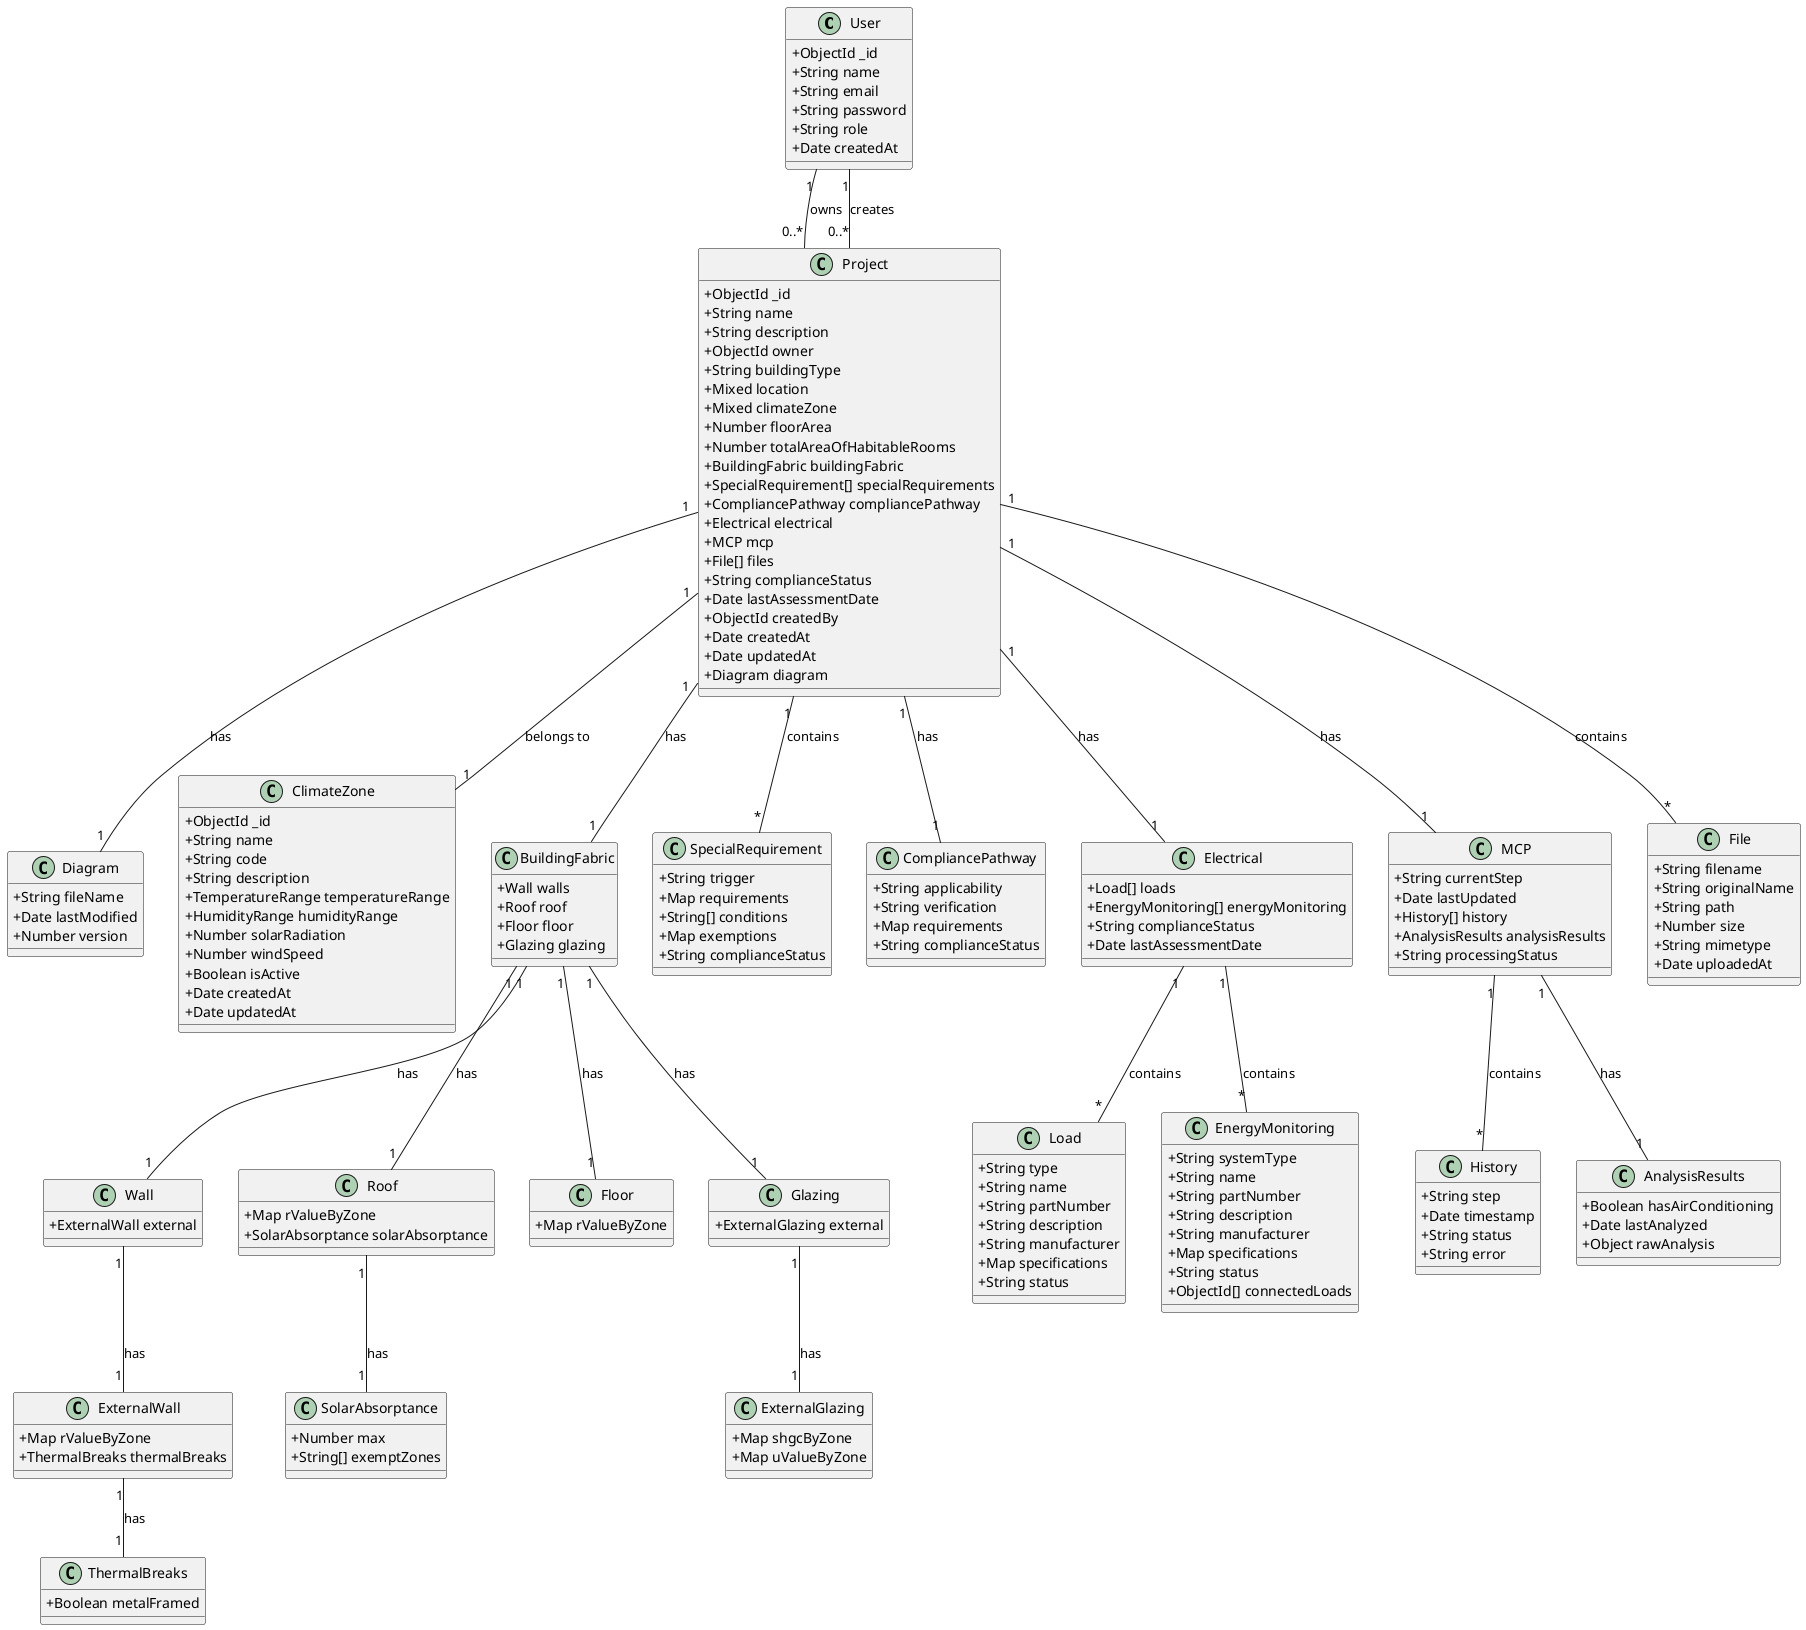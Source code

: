 @startuml
skinparam classAttributeIconSize 0

class User {
    +ObjectId _id
    +String name
    +String email
    +String password
    +String role
    +Date createdAt
}

class Project {
    +ObjectId _id
    +String name
    +String description
    +ObjectId owner
    +String buildingType
    +Mixed location
    +Mixed climateZone
    +Number floorArea
    +Number totalAreaOfHabitableRooms
    +BuildingFabric buildingFabric
    +SpecialRequirement[] specialRequirements
    +CompliancePathway compliancePathway
    +Electrical electrical
    +MCP mcp
    +File[] files
    +String complianceStatus
    +Date lastAssessmentDate
    +ObjectId createdBy
    +Date createdAt
    +Date updatedAt
    +Diagram diagram
}

class Diagram {
    +String fileName
    +Date lastModified
    +Number version
}

class ClimateZone {
    +ObjectId _id
    +String name
    +String code
    +String description
    +TemperatureRange temperatureRange
    +HumidityRange humidityRange
    +Number solarRadiation
    +Number windSpeed
    +Boolean isActive
    +Date createdAt
    +Date updatedAt
}

class BuildingFabric {
    +Wall walls
    +Roof roof
    +Floor floor
    +Glazing glazing
}

class Wall {
    +ExternalWall external
}

class ExternalWall {
    +Map rValueByZone
    +ThermalBreaks thermalBreaks
}

class ThermalBreaks {
    +Boolean metalFramed
}

class Roof {
    +Map rValueByZone
    +SolarAbsorptance solarAbsorptance
}

class SolarAbsorptance {
    +Number max
    +String[] exemptZones
}

class Floor {
    +Map rValueByZone
}

class Glazing {
    +ExternalGlazing external
}

class ExternalGlazing {
    +Map shgcByZone
    +Map uValueByZone
}

class SpecialRequirement {
    +String trigger
    +Map requirements
    +String[] conditions
    +Map exemptions
    +String complianceStatus
}

class CompliancePathway {
    +String applicability
    +String verification
    +Map requirements
    +String complianceStatus
}

class Electrical {
    +Load[] loads
    +EnergyMonitoring[] energyMonitoring
    +String complianceStatus
    +Date lastAssessmentDate
}

class Load {
    +String type
    +String name
    +String partNumber
    +String description
    +String manufacturer
    +Map specifications
    +String status
}

class EnergyMonitoring {
    +String systemType
    +String name
    +String partNumber
    +String description
    +String manufacturer
    +Map specifications
    +String status
    +ObjectId[] connectedLoads
}

class MCP {
    +String currentStep
    +Date lastUpdated
    +History[] history
    +AnalysisResults analysisResults
    +String processingStatus
}

class History {
    +String step
    +Date timestamp
    +String status
    +String error
}

class AnalysisResults {
    +Boolean hasAirConditioning
    +Date lastAnalyzed
    +Object rawAnalysis
}

class File {
    +String filename
    +String originalName
    +String path
    +Number size
    +String mimetype
    +Date uploadedAt
}

' Relationships
User "1" -- "0..*" Project : owns
User "1" -- "0..*" Project : creates
Project "1" -- "1" ClimateZone : belongs to
Project "1" -- "1" BuildingFabric : has
Project "1" -- "*" SpecialRequirement : contains
Project "1" -- "1" CompliancePathway : has
Project "1" -- "1" Electrical : has
Project "1" -- "1" MCP : has
Project "1" -- "*" File : contains
Project "1" -- "1" Diagram : has

BuildingFabric "1" -- "1" Wall : has
BuildingFabric "1" -- "1" Roof : has
BuildingFabric "1" -- "1" Floor : has
BuildingFabric "1" -- "1" Glazing : has

Wall "1" -- "1" ExternalWall : has
ExternalWall "1" -- "1" ThermalBreaks : has

Roof "1" -- "1" SolarAbsorptance : has
Glazing "1" -- "1" ExternalGlazing : has

Electrical "1" -- "*" Load : contains
Electrical "1" -- "*" EnergyMonitoring : contains

MCP "1" -- "*" History : contains
MCP "1" -- "1" AnalysisResults : has

@enduml